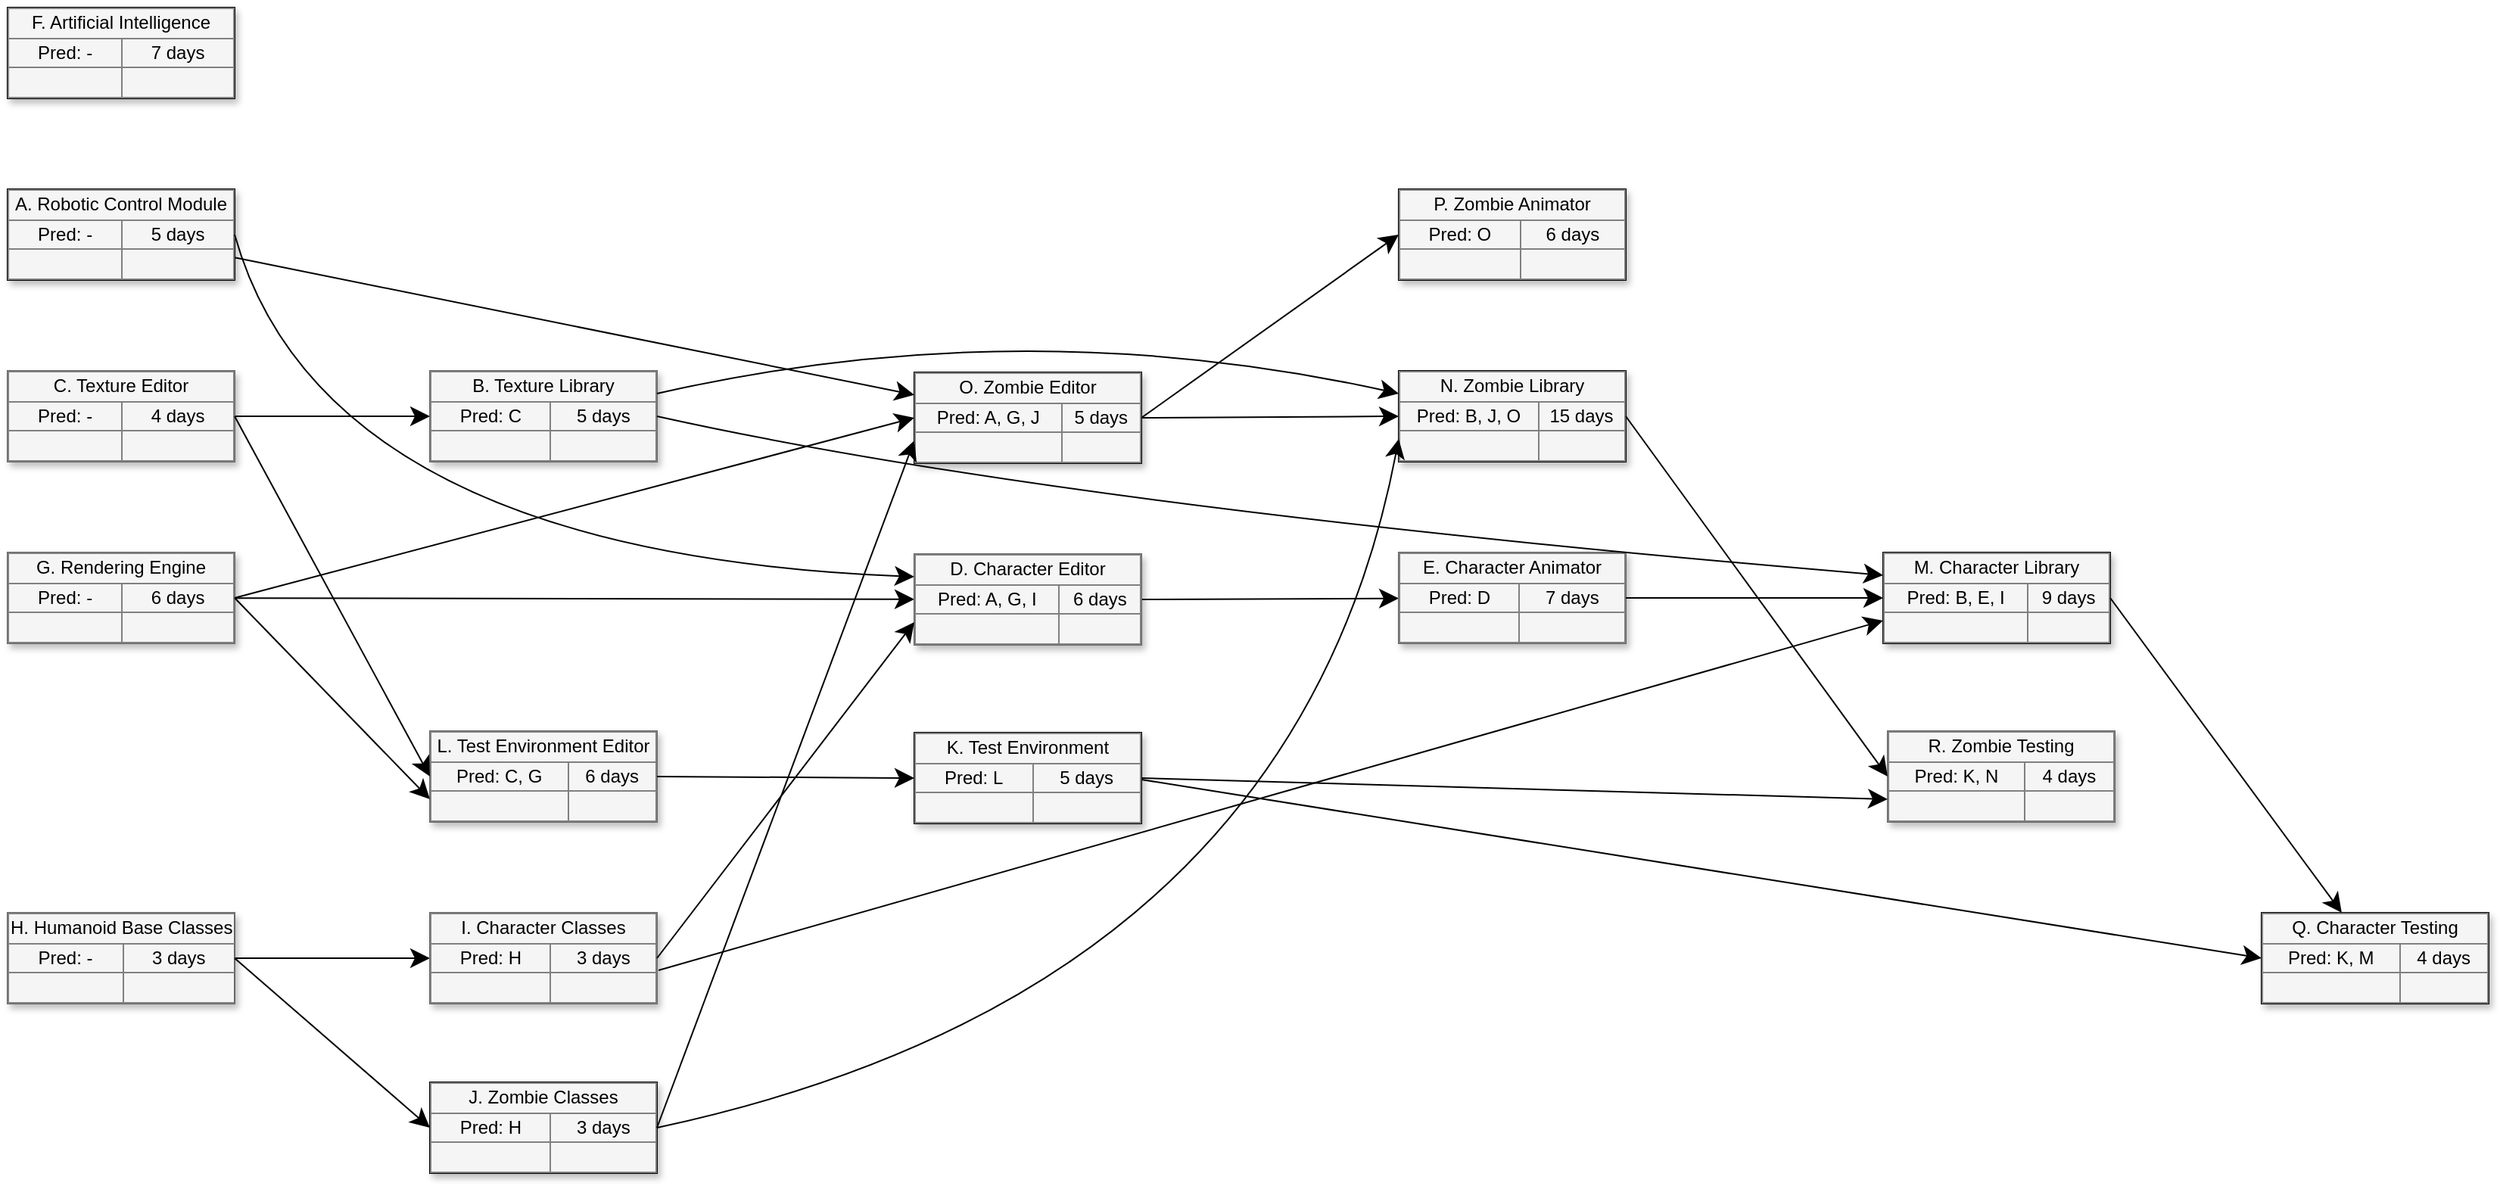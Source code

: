 <mxfile version="26.2.9">
  <diagram name="Page-1" id="9c096ad6-e400-ecc8-3e38-643d2caac077">
    <mxGraphModel dx="1101" dy="831" grid="1" gridSize="10" guides="1" tooltips="1" connect="1" arrows="1" fold="1" page="1" pageScale="1.5" pageWidth="1169" pageHeight="826" background="none" math="0" shadow="0">
      <root>
        <mxCell id="0" style=";html=1;" />
        <mxCell id="1" style=";html=1;" parent="0" />
        <mxCell id="3cfceab9cabfe5b9-26" style="edgeStyle=none;curved=1;html=1;startSize=10;endArrow=classic;endFill=1;endSize=10;strokeColor=light-dark(#000000, #ff9090);strokeWidth=1;fontSize=12;" parent="1" source="30e23a8a0b95c500-1" target="3cfceab9cabfe5b9-10" edge="1">
          <mxGeometry relative="1" as="geometry" />
        </mxCell>
        <mxCell id="30e23a8a0b95c500-1" value="&lt;table border=&quot;1&quot; width=&quot;100%&quot; style=&quot;width: 100% ; height: 100% ; border-collapse: collapse&quot;&gt;&lt;tbody&gt;&lt;tr&gt;&lt;td colspan=&quot;2&quot; align=&quot;center&quot;&gt;A. Robotic Control Module&lt;/td&gt;&lt;/tr&gt;&lt;tr&gt;&lt;td align=&quot;center&quot;&gt;Pred: -&lt;/td&gt;&lt;td align=&quot;center&quot;&gt;&lt;font style=&quot;font-size: 12px;&quot;&gt;5 days&lt;/font&gt;&lt;/td&gt;&lt;/tr&gt;&lt;tr&gt;&lt;td align=&quot;center&quot;&gt;&lt;/td&gt;&lt;td align=&quot;center&quot;&gt;&lt;br&gt;&lt;/td&gt;&lt;/tr&gt;&lt;/tbody&gt;&lt;/table&gt;" style="text;html=1;strokeColor=light-dark(#000000, #ff9090);fillColor=#f5f5f5;overflow=fill;rounded=0;shadow=1;fontSize=12;align=center;" parent="1" vertex="1">
          <mxGeometry x="41" y="440" width="150" height="60" as="geometry" />
        </mxCell>
        <mxCell id="3cfceab9cabfe5b9-2" value="&lt;table border=&quot;1&quot; width=&quot;100%&quot; style=&quot;width: 100% ; height: 100% ; border-collapse: collapse&quot;&gt;&lt;tbody&gt;&lt;tr&gt;&lt;td colspan=&quot;2&quot; align=&quot;center&quot;&gt;&lt;font style=&quot;font-size: 12px&quot;&gt;K. Test Environment&lt;/font&gt;&lt;/td&gt;&lt;/tr&gt;&lt;tr&gt;&lt;td align=&quot;center&quot;&gt;Pred: L&lt;/td&gt;&lt;td align=&quot;center&quot;&gt;&lt;font style=&quot;font-size: 12px&quot;&gt;5 days&lt;/font&gt;&lt;/td&gt;&lt;/tr&gt;&lt;tr&gt;&lt;td align=&quot;center&quot;&gt;&lt;/td&gt;&lt;td align=&quot;center&quot;&gt;&lt;br&gt;&lt;/td&gt;&lt;/tr&gt;&lt;/tbody&gt;&lt;/table&gt;" style="text;html=1;strokeColor=light-dark(#000000, #ff9090);fillColor=#f5f5f5;overflow=fill;rounded=0;shadow=1;fontSize=12;align=center;" parent="1" vertex="1">
          <mxGeometry x="640" y="799" width="150" height="60" as="geometry" />
        </mxCell>
        <mxCell id="3cfceab9cabfe5b9-3" value="&lt;table border=&quot;1&quot; width=&quot;100%&quot; style=&quot;width: 100% ; height: 100% ; border-collapse: collapse&quot;&gt;&lt;tbody&gt;&lt;tr&gt;&lt;td colspan=&quot;2&quot; align=&quot;center&quot;&gt;&lt;font style=&quot;font-size: 12px&quot;&gt;M. Character Library&lt;/font&gt;&lt;/td&gt;&lt;/tr&gt;&lt;tr&gt;&lt;td align=&quot;center&quot;&gt;Pred: B, E, I&lt;/td&gt;&lt;td align=&quot;center&quot;&gt;&lt;font style=&quot;font-size: 12px&quot;&gt;9 days&lt;/font&gt;&lt;/td&gt;&lt;/tr&gt;&lt;tr&gt;&lt;td align=&quot;center&quot;&gt;&lt;/td&gt;&lt;td align=&quot;center&quot;&gt;&lt;br&gt;&lt;/td&gt;&lt;/tr&gt;&lt;/tbody&gt;&lt;/table&gt;" style="text;html=1;strokeColor=light-dark(#000000, #ff9090);fillColor=#f5f5f5;overflow=fill;rounded=0;shadow=1;fontSize=12;align=center;" parent="1" vertex="1">
          <mxGeometry x="1280" y="680" width="150" height="60" as="geometry" />
        </mxCell>
        <mxCell id="3cfceab9cabfe5b9-4" value="&lt;table border=&quot;1&quot; width=&quot;100%&quot; style=&quot;width: 100% ; height: 100% ; border-collapse: collapse&quot;&gt;&lt;tbody&gt;&lt;tr&gt;&lt;td colspan=&quot;2&quot; align=&quot;center&quot;&gt;Q. Character Testing&lt;/td&gt;&lt;/tr&gt;&lt;tr&gt;&lt;td align=&quot;center&quot;&gt;Pred: K, M&lt;/td&gt;&lt;td align=&quot;center&quot;&gt;&lt;font style=&quot;font-size: 12px&quot;&gt;4 days&lt;/font&gt;&lt;/td&gt;&lt;/tr&gt;&lt;tr&gt;&lt;td align=&quot;center&quot;&gt;&lt;/td&gt;&lt;td align=&quot;center&quot;&gt;&lt;br&gt;&lt;/td&gt;&lt;/tr&gt;&lt;/tbody&gt;&lt;/table&gt;" style="text;html=1;strokeColor=light-dark(#000000, #ff9090);fillColor=#f5f5f5;overflow=fill;rounded=0;shadow=1;fontSize=12;align=center;" parent="1" vertex="1">
          <mxGeometry x="1530" y="918" width="150" height="60" as="geometry" />
        </mxCell>
        <mxCell id="3cfceab9cabfe5b9-33" style="edgeStyle=none;curved=1;html=1;startSize=10;endArrow=classic;endFill=1;endSize=10;strokeColor=light-dark(#000000, #ff9090);strokeWidth=1;fontSize=12;exitX=1;exitY=0.5;exitDx=0;exitDy=0;" parent="1" source="3cfceab9cabfe5b9-3" target="3cfceab9cabfe5b9-4" edge="1">
          <mxGeometry relative="1" as="geometry" />
        </mxCell>
        <mxCell id="3cfceab9cabfe5b9-6" value="&lt;table border=&quot;1&quot; width=&quot;100%&quot; style=&quot;width: 100% ; height: 100% ; border-collapse: collapse&quot;&gt;&lt;tbody&gt;&lt;tr&gt;&lt;td colspan=&quot;2&quot; align=&quot;center&quot;&gt;&lt;font style=&quot;font-size: 12px&quot;&gt;N. Zombie Library&lt;/font&gt;&lt;/td&gt;&lt;/tr&gt;&lt;tr&gt;&lt;td align=&quot;center&quot;&gt;Pred: B, J, O&lt;/td&gt;&lt;td align=&quot;center&quot;&gt;&lt;font style=&quot;font-size: 12px&quot;&gt;15 days&lt;/font&gt;&lt;/td&gt;&lt;/tr&gt;&lt;tr&gt;&lt;td align=&quot;center&quot;&gt;&lt;/td&gt;&lt;td align=&quot;center&quot;&gt;&lt;br&gt;&lt;/td&gt;&lt;/tr&gt;&lt;/tbody&gt;&lt;/table&gt;" style="text;html=1;strokeColor=light-dark(#000000, #ff9090);fillColor=#f5f5f5;overflow=fill;rounded=0;shadow=1;fontSize=12;align=center;" parent="1" vertex="1">
          <mxGeometry x="960" y="560" width="150" height="60" as="geometry" />
        </mxCell>
        <mxCell id="3cfceab9cabfe5b9-48" style="edgeStyle=none;curved=1;html=1;startSize=10;endArrow=classic;endFill=1;endSize=10;strokeWidth=1;fontSize=12;exitX=1;exitY=0.5;exitDx=0;exitDy=0;" parent="1" source="3cfceab9cabfe5b9-19" target="3cfceab9cabfe5b9-46" edge="1">
          <mxGeometry relative="1" as="geometry" />
        </mxCell>
        <mxCell id="3cfceab9cabfe5b9-7" value="&lt;table border=&quot;1&quot; width=&quot;100%&quot; style=&quot;width: 100% ; height: 100% ; border-collapse: collapse&quot;&gt;&lt;tbody&gt;&lt;tr&gt;&lt;td colspan=&quot;2&quot; align=&quot;center&quot;&gt;&lt;font style=&quot;font-size: 12px&quot;&gt;B. Texture Library&lt;/font&gt;&lt;/td&gt;&lt;/tr&gt;&lt;tr&gt;&lt;td align=&quot;center&quot;&gt;Pred: C&lt;/td&gt;&lt;td align=&quot;center&quot;&gt;&lt;font style=&quot;font-size: 12px&quot;&gt;5 days&lt;/font&gt;&lt;/td&gt;&lt;/tr&gt;&lt;tr&gt;&lt;td align=&quot;center&quot;&gt;&lt;/td&gt;&lt;td align=&quot;center&quot;&gt;&lt;br&gt;&lt;/td&gt;&lt;/tr&gt;&lt;/tbody&gt;&lt;/table&gt;" style="text;html=1;strokeColor=#666666;fillColor=#f5f5f5;overflow=fill;rounded=0;shadow=1;fontSize=12;align=center;" parent="1" vertex="1">
          <mxGeometry x="320" y="560" width="150" height="60" as="geometry" />
        </mxCell>
        <mxCell id="3cfceab9cabfe5b9-9" value="&lt;table border=&quot;1&quot; width=&quot;100%&quot; style=&quot;width: 100% ; height: 100% ; border-collapse: collapse&quot;&gt;&lt;tbody&gt;&lt;tr&gt;&lt;td colspan=&quot;2&quot; align=&quot;center&quot;&gt;F. Artificial Intelligence&lt;/td&gt;&lt;/tr&gt;&lt;tr&gt;&lt;td align=&quot;center&quot;&gt;Pred: -&lt;/td&gt;&lt;td align=&quot;center&quot;&gt;&lt;font style=&quot;font-size: 12px&quot;&gt;7 days&lt;/font&gt;&lt;/td&gt;&lt;/tr&gt;&lt;tr&gt;&lt;td align=&quot;center&quot;&gt;&lt;/td&gt;&lt;td align=&quot;center&quot;&gt;&lt;br&gt;&lt;/td&gt;&lt;/tr&gt;&lt;/tbody&gt;&lt;/table&gt;" style="text;html=1;strokeColor=light-dark(#000000,#FF9090);fillColor=#f5f5f5;overflow=fill;rounded=0;shadow=1;fontSize=12;align=center;" parent="1" vertex="1">
          <mxGeometry x="41" y="320" width="150" height="60" as="geometry" />
        </mxCell>
        <mxCell id="3cfceab9cabfe5b9-10" value="&lt;table border=&quot;1&quot; width=&quot;100%&quot; style=&quot;width: 100% ; height: 100% ; border-collapse: collapse&quot;&gt;&lt;tbody&gt;&lt;tr&gt;&lt;td colspan=&quot;2&quot; align=&quot;center&quot;&gt;&lt;font style=&quot;font-size: 12px&quot;&gt;O. Zombie Editor&lt;/font&gt;&lt;/td&gt;&lt;/tr&gt;&lt;tr&gt;&lt;td align=&quot;center&quot;&gt;Pred: A, G, J&lt;/td&gt;&lt;td align=&quot;center&quot;&gt;&lt;font style=&quot;font-size: 12px&quot;&gt;5 days&lt;/font&gt;&lt;/td&gt;&lt;/tr&gt;&lt;tr&gt;&lt;td align=&quot;center&quot;&gt;&lt;/td&gt;&lt;td align=&quot;center&quot;&gt;&lt;br&gt;&lt;/td&gt;&lt;/tr&gt;&lt;/tbody&gt;&lt;/table&gt;" style="text;html=1;strokeColor=light-dark(#000000, #ff9090);fillColor=#f5f5f5;overflow=fill;rounded=0;shadow=1;fontSize=12;align=center;" parent="1" vertex="1">
          <mxGeometry x="640" y="561.0" width="150" height="60" as="geometry" />
        </mxCell>
        <mxCell id="3cfceab9cabfe5b9-58" style="edgeStyle=none;curved=1;html=1;startSize=10;endArrow=classic;endFill=1;endSize=10;strokeWidth=1;fontSize=12;" parent="1" source="3cfceab9cabfe5b9-11" target="3cfceab9cabfe5b9-7" edge="1">
          <mxGeometry relative="1" as="geometry" />
        </mxCell>
        <mxCell id="3cfceab9cabfe5b9-11" value="&lt;table border=&quot;1&quot; width=&quot;100%&quot; style=&quot;width: 100% ; height: 100% ; border-collapse: collapse&quot;&gt;&lt;tbody&gt;&lt;tr&gt;&lt;td colspan=&quot;2&quot; align=&quot;center&quot;&gt;C. Texture Editor&lt;/td&gt;&lt;/tr&gt;&lt;tr&gt;&lt;td align=&quot;center&quot;&gt;Pred: -&lt;/td&gt;&lt;td align=&quot;center&quot;&gt;&lt;font style=&quot;font-size: 12px&quot;&gt;4 days&lt;/font&gt;&lt;/td&gt;&lt;/tr&gt;&lt;tr&gt;&lt;td align=&quot;center&quot;&gt;&lt;/td&gt;&lt;td align=&quot;center&quot;&gt;&lt;br&gt;&lt;/td&gt;&lt;/tr&gt;&lt;/tbody&gt;&lt;/table&gt;" style="text;html=1;strokeColor=#666666;fillColor=#f5f5f5;overflow=fill;rounded=0;shadow=1;fontSize=12;align=center;" parent="1" vertex="1">
          <mxGeometry x="41" y="560" width="150" height="60" as="geometry" />
        </mxCell>
        <mxCell id="3cfceab9cabfe5b9-56" style="edgeStyle=none;curved=1;html=1;startSize=10;endArrow=classic;endFill=1;endSize=10;strokeWidth=1;fontSize=12;" parent="1" source="3cfceab9cabfe5b9-15" target="3cfceab9cabfe5b9-19" edge="1">
          <mxGeometry relative="1" as="geometry" />
        </mxCell>
        <mxCell id="3cfceab9cabfe5b9-15" value="&lt;table border=&quot;1&quot; width=&quot;100%&quot; style=&quot;width: 100% ; height: 100% ; border-collapse: collapse&quot;&gt;&lt;tbody&gt;&lt;tr&gt;&lt;td colspan=&quot;2&quot; align=&quot;center&quot;&gt;G. Rendering Engine&lt;/td&gt;&lt;/tr&gt;&lt;tr&gt;&lt;td align=&quot;center&quot;&gt;Pred: -&lt;/td&gt;&lt;td align=&quot;center&quot;&gt;&lt;font style=&quot;font-size: 12px&quot;&gt;6 days&lt;/font&gt;&lt;/td&gt;&lt;/tr&gt;&lt;tr&gt;&lt;td align=&quot;center&quot;&gt;&lt;/td&gt;&lt;td align=&quot;center&quot;&gt;&lt;br&gt;&lt;/td&gt;&lt;/tr&gt;&lt;/tbody&gt;&lt;/table&gt;" style="text;html=1;strokeColor=#666666;fillColor=#f5f5f5;overflow=fill;rounded=0;shadow=1;fontSize=12;align=center;" parent="1" vertex="1">
          <mxGeometry x="41" y="680" width="150" height="60" as="geometry" />
        </mxCell>
        <mxCell id="3cfceab9cabfe5b9-16" value="&lt;table border=&quot;1&quot; width=&quot;100%&quot; style=&quot;width: 100% ; height: 100% ; border-collapse: collapse&quot;&gt;&lt;tbody&gt;&lt;tr&gt;&lt;td colspan=&quot;2&quot; align=&quot;center&quot;&gt;J. Zombie Classes&lt;/td&gt;&lt;/tr&gt;&lt;tr&gt;&lt;td align=&quot;center&quot;&gt;Pred: H&lt;/td&gt;&lt;td align=&quot;center&quot;&gt;&lt;font style=&quot;font-size: 12px&quot;&gt;3 days&lt;/font&gt;&lt;/td&gt;&lt;/tr&gt;&lt;tr&gt;&lt;td align=&quot;center&quot;&gt;&lt;/td&gt;&lt;td align=&quot;center&quot;&gt;&lt;br&gt;&lt;/td&gt;&lt;/tr&gt;&lt;/tbody&gt;&lt;/table&gt;" style="text;html=1;strokeColor=light-dark(#000000, #ff9090);fillColor=#f5f5f5;overflow=fill;rounded=0;shadow=1;fontSize=12;align=center;" parent="1" vertex="1">
          <mxGeometry x="320" y="1030" width="150" height="60" as="geometry" />
        </mxCell>
        <mxCell id="3cfceab9cabfe5b9-17" value="&lt;table border=&quot;1&quot; width=&quot;100%&quot; style=&quot;width: 100% ; height: 100% ; border-collapse: collapse&quot;&gt;&lt;tbody&gt;&lt;tr&gt;&lt;td colspan=&quot;2&quot; align=&quot;center&quot;&gt;P. Zombie Animator&lt;/td&gt;&lt;/tr&gt;&lt;tr&gt;&lt;td align=&quot;center&quot;&gt;Pred: O&lt;/td&gt;&lt;td align=&quot;center&quot;&gt;&lt;font style=&quot;font-size: 12px&quot;&gt;6 days&lt;/font&gt;&lt;/td&gt;&lt;/tr&gt;&lt;tr&gt;&lt;td align=&quot;center&quot;&gt;&lt;/td&gt;&lt;td align=&quot;center&quot;&gt;&lt;br&gt;&lt;/td&gt;&lt;/tr&gt;&lt;/tbody&gt;&lt;/table&gt;" style="text;html=1;strokeColor=#000000;fillColor=#f5f5f5;overflow=fill;rounded=0;shadow=1;fontSize=12;align=center;" parent="1" vertex="1">
          <mxGeometry x="960" y="440" width="150" height="60" as="geometry" />
        </mxCell>
        <mxCell id="3cfceab9cabfe5b9-19" value="&lt;table border=&quot;1&quot; width=&quot;100%&quot; style=&quot;width: 100% ; height: 100% ; border-collapse: collapse&quot;&gt;&lt;tbody&gt;&lt;tr&gt;&lt;td colspan=&quot;2&quot; align=&quot;center&quot;&gt;D. Character Editor&lt;/td&gt;&lt;/tr&gt;&lt;tr&gt;&lt;td align=&quot;center&quot;&gt;Pred: A, G, I&lt;/td&gt;&lt;td align=&quot;center&quot;&gt;&lt;font style=&quot;font-size: 12px&quot;&gt;6 days&lt;/font&gt;&lt;/td&gt;&lt;/tr&gt;&lt;tr&gt;&lt;td align=&quot;center&quot;&gt;&lt;/td&gt;&lt;td align=&quot;center&quot;&gt;&lt;br&gt;&lt;/td&gt;&lt;/tr&gt;&lt;/tbody&gt;&lt;/table&gt;" style="text;html=1;strokeColor=#666666;fillColor=#f5f5f5;overflow=fill;rounded=0;shadow=1;fontSize=12;align=center;" parent="1" vertex="1">
          <mxGeometry x="640" y="681" width="150" height="60" as="geometry" />
        </mxCell>
        <mxCell id="3cfceab9cabfe5b9-40" style="edgeStyle=none;curved=1;html=1;startSize=10;endArrow=classic;endFill=1;endSize=10;strokeWidth=1;fontSize=12;" parent="1" source="3cfceab9cabfe5b9-20" target="3cfceab9cabfe5b9-21" edge="1">
          <mxGeometry relative="1" as="geometry" />
        </mxCell>
        <mxCell id="3cfceab9cabfe5b9-20" value="&lt;table border=&quot;1&quot; width=&quot;100%&quot; style=&quot;width: 100% ; height: 100% ; border-collapse: collapse&quot;&gt;&lt;tbody&gt;&lt;tr&gt;&lt;td colspan=&quot;2&quot; align=&quot;center&quot;&gt;&lt;font style=&quot;font-size: 12px&quot;&gt;H. Humanoid Base Classes&lt;/font&gt;&lt;/td&gt;&lt;/tr&gt;&lt;tr&gt;&lt;td align=&quot;center&quot;&gt;Pred: -&lt;/td&gt;&lt;td align=&quot;center&quot;&gt;&lt;font style=&quot;font-size: 12px&quot;&gt;3 days&lt;/font&gt;&lt;/td&gt;&lt;/tr&gt;&lt;tr&gt;&lt;td align=&quot;center&quot;&gt;&lt;br&gt;&lt;/td&gt;&lt;td align=&quot;center&quot;&gt;&lt;br&gt;&lt;/td&gt;&lt;/tr&gt;&lt;/tbody&gt;&lt;/table&gt;" style="text;html=1;strokeColor=#666666;fillColor=#f5f5f5;overflow=fill;rounded=0;shadow=1;fontSize=12;align=center;" parent="1" vertex="1">
          <mxGeometry x="41" y="918" width="150" height="60" as="geometry" />
        </mxCell>
        <mxCell id="3cfceab9cabfe5b9-21" value="&lt;table border=&quot;1&quot; width=&quot;100%&quot; style=&quot;width: 100% ; height: 100% ; border-collapse: collapse&quot;&gt;&lt;tbody&gt;&lt;tr&gt;&lt;td colspan=&quot;2&quot; align=&quot;center&quot;&gt;I. Character Classes&lt;/td&gt;&lt;/tr&gt;&lt;tr&gt;&lt;td align=&quot;center&quot;&gt;Pred: H&lt;/td&gt;&lt;td align=&quot;center&quot;&gt;&lt;font style=&quot;font-size: 12px&quot;&gt;3 days&lt;/font&gt;&lt;/td&gt;&lt;/tr&gt;&lt;tr&gt;&lt;td align=&quot;center&quot;&gt;&lt;/td&gt;&lt;td align=&quot;center&quot;&gt;&lt;br&gt;&lt;/td&gt;&lt;/tr&gt;&lt;/tbody&gt;&lt;/table&gt;" style="text;html=1;strokeColor=#666666;fillColor=#f5f5f5;overflow=fill;rounded=0;shadow=1;fontSize=12;align=center;" parent="1" vertex="1">
          <mxGeometry x="320" y="918" width="150" height="60" as="geometry" />
        </mxCell>
        <mxCell id="3cfceab9cabfe5b9-46" value="&lt;table border=&quot;1&quot; width=&quot;100%&quot; style=&quot;width: 100% ; height: 100% ; border-collapse: collapse&quot;&gt;&lt;tbody&gt;&lt;tr&gt;&lt;td colspan=&quot;2&quot; align=&quot;center&quot;&gt;E. Character Animator&lt;/td&gt;&lt;/tr&gt;&lt;tr&gt;&lt;td align=&quot;center&quot;&gt;Pred: D&lt;/td&gt;&lt;td align=&quot;center&quot;&gt;&lt;font style=&quot;font-size: 12px&quot;&gt;7 days&lt;/font&gt;&lt;/td&gt;&lt;/tr&gt;&lt;tr&gt;&lt;td align=&quot;center&quot;&gt;&lt;/td&gt;&lt;td align=&quot;center&quot;&gt;&lt;br&gt;&lt;/td&gt;&lt;/tr&gt;&lt;/tbody&gt;&lt;/table&gt;" style="text;html=1;strokeColor=#666666;fillColor=#f5f5f5;overflow=fill;rounded=0;shadow=1;fontSize=12;align=center;" parent="1" vertex="1">
          <mxGeometry x="960" y="680" width="150" height="60" as="geometry" />
        </mxCell>
        <mxCell id="3cfceab9cabfe5b9-47" value="&lt;table border=&quot;1&quot; width=&quot;100%&quot; style=&quot;width: 100% ; height: 100% ; border-collapse: collapse&quot;&gt;&lt;tbody&gt;&lt;tr&gt;&lt;td colspan=&quot;2&quot; align=&quot;center&quot;&gt;&lt;font style=&quot;font-size: 12px&quot;&gt;R. Zombie Testing&lt;/font&gt;&lt;/td&gt;&lt;/tr&gt;&lt;tr&gt;&lt;td align=&quot;center&quot;&gt;Pred: K, N&lt;/td&gt;&lt;td align=&quot;center&quot;&gt;&lt;font style=&quot;font-size: 12px&quot;&gt;4 days&lt;/font&gt;&lt;/td&gt;&lt;/tr&gt;&lt;tr&gt;&lt;td align=&quot;center&quot;&gt;&lt;/td&gt;&lt;td align=&quot;center&quot;&gt;&lt;br&gt;&lt;/td&gt;&lt;/tr&gt;&lt;/tbody&gt;&lt;/table&gt;" style="text;html=1;strokeColor=#666666;fillColor=#f5f5f5;overflow=fill;rounded=0;shadow=1;fontSize=12;align=center;" parent="1" vertex="1">
          <mxGeometry x="1283" y="798" width="150" height="60" as="geometry" />
        </mxCell>
        <mxCell id="3cfceab9cabfe5b9-52" value="&lt;table border=&quot;1&quot; width=&quot;100%&quot; style=&quot;width: 100% ; height: 100% ; border-collapse: collapse&quot;&gt;&lt;tbody&gt;&lt;tr&gt;&lt;td colspan=&quot;2&quot; align=&quot;center&quot;&gt;&lt;font style=&quot;font-size: 12px&quot;&gt;L. Test Environment Editor&lt;/font&gt;&lt;/td&gt;&lt;/tr&gt;&lt;tr&gt;&lt;td align=&quot;center&quot;&gt;Pred: C, G&lt;/td&gt;&lt;td align=&quot;center&quot;&gt;&lt;font style=&quot;font-size: 12px&quot;&gt;6 days&lt;/font&gt;&lt;/td&gt;&lt;/tr&gt;&lt;tr&gt;&lt;td align=&quot;center&quot;&gt;&lt;/td&gt;&lt;td align=&quot;center&quot;&gt;&lt;br&gt;&lt;/td&gt;&lt;/tr&gt;&lt;/tbody&gt;&lt;/table&gt;" style="text;html=1;strokeColor=#666666;fillColor=#f5f5f5;overflow=fill;rounded=0;shadow=1;fontSize=12;align=center;" parent="1" vertex="1">
          <mxGeometry x="320" y="798" width="150" height="60" as="geometry" />
        </mxCell>
        <mxCell id="bID88qJhstzyGhp6Zmgm-5" style="edgeStyle=none;curved=1;html=1;startSize=10;endArrow=classic;endFill=1;endSize=10;strokeWidth=1;fontSize=12;entryX=0;entryY=0.5;entryDx=0;entryDy=0;exitX=1;exitY=0.5;exitDx=0;exitDy=0;" edge="1" parent="1" source="3cfceab9cabfe5b9-20" target="3cfceab9cabfe5b9-16">
          <mxGeometry relative="1" as="geometry">
            <mxPoint x="325" y="838" as="sourcePoint" />
            <mxPoint x="490" y="838" as="targetPoint" />
          </mxGeometry>
        </mxCell>
        <mxCell id="bID88qJhstzyGhp6Zmgm-8" style="edgeStyle=none;curved=1;html=1;startSize=10;endArrow=classic;endFill=1;endSize=10;strokeWidth=1;fontSize=12;exitX=1;exitY=0.5;exitDx=0;exitDy=0;entryX=0;entryY=0.25;entryDx=0;entryDy=0;" edge="1" parent="1" source="30e23a8a0b95c500-1" target="3cfceab9cabfe5b9-19">
          <mxGeometry relative="1" as="geometry">
            <mxPoint x="325" y="720" as="sourcePoint" />
            <mxPoint x="800" y="700" as="targetPoint" />
            <Array as="points">
              <mxPoint x="250" y="680" />
            </Array>
          </mxGeometry>
        </mxCell>
        <mxCell id="bID88qJhstzyGhp6Zmgm-9" style="edgeStyle=none;curved=1;html=1;startSize=10;endArrow=classic;endFill=1;endSize=10;strokeWidth=1;fontSize=12;exitX=1;exitY=0.5;exitDx=0;exitDy=0;entryX=0;entryY=0.75;entryDx=0;entryDy=0;" edge="1" parent="1" source="3cfceab9cabfe5b9-21" target="3cfceab9cabfe5b9-19">
          <mxGeometry relative="1" as="geometry">
            <mxPoint x="335" y="730" as="sourcePoint" />
            <mxPoint x="800" y="720" as="targetPoint" />
          </mxGeometry>
        </mxCell>
        <mxCell id="bID88qJhstzyGhp6Zmgm-10" style="edgeStyle=none;curved=1;html=1;startSize=10;endArrow=classic;endFill=1;endSize=10;strokeWidth=1;fontSize=12;exitX=1;exitY=0.5;exitDx=0;exitDy=0;entryX=0;entryY=0.75;entryDx=0;entryDy=0;" edge="1" parent="1" source="3cfceab9cabfe5b9-15" target="3cfceab9cabfe5b9-52">
          <mxGeometry relative="1" as="geometry">
            <mxPoint x="345" y="740" as="sourcePoint" />
            <mxPoint x="510" y="740" as="targetPoint" />
          </mxGeometry>
        </mxCell>
        <mxCell id="bID88qJhstzyGhp6Zmgm-11" style="edgeStyle=none;curved=1;html=1;startSize=10;endArrow=classic;endFill=1;endSize=10;strokeWidth=1;fontSize=12;exitX=1;exitY=0.5;exitDx=0;exitDy=0;entryX=0;entryY=0.5;entryDx=0;entryDy=0;" edge="1" parent="1" source="3cfceab9cabfe5b9-11" target="3cfceab9cabfe5b9-52">
          <mxGeometry relative="1" as="geometry">
            <mxPoint x="355" y="750" as="sourcePoint" />
            <mxPoint x="520" y="750" as="targetPoint" />
          </mxGeometry>
        </mxCell>
        <mxCell id="bID88qJhstzyGhp6Zmgm-12" style="edgeStyle=none;curved=1;html=1;startSize=10;endArrow=classic;endFill=1;endSize=10;strokeWidth=1;fontSize=12;entryX=0;entryY=0.5;entryDx=0;entryDy=0;exitX=1;exitY=0.5;exitDx=0;exitDy=0;" edge="1" parent="1" source="3cfceab9cabfe5b9-52" target="3cfceab9cabfe5b9-2">
          <mxGeometry relative="1" as="geometry">
            <mxPoint x="365" y="760" as="sourcePoint" />
            <mxPoint x="530" y="760" as="targetPoint" />
          </mxGeometry>
        </mxCell>
        <mxCell id="bID88qJhstzyGhp6Zmgm-14" style="edgeStyle=none;curved=1;html=1;startSize=10;endArrow=classic;endFill=1;endSize=10;strokeWidth=1;fontSize=12;entryX=0;entryY=0.5;entryDx=0;entryDy=0;exitX=1;exitY=0.5;exitDx=0;exitDy=0;" edge="1" parent="1" source="3cfceab9cabfe5b9-46" target="3cfceab9cabfe5b9-3">
          <mxGeometry relative="1" as="geometry">
            <mxPoint x="1290" y="710" as="sourcePoint" />
            <mxPoint x="1132" y="720" as="targetPoint" />
          </mxGeometry>
        </mxCell>
        <mxCell id="bID88qJhstzyGhp6Zmgm-15" style="edgeStyle=none;curved=1;html=1;startSize=10;endArrow=classic;endFill=1;endSize=10;strokeWidth=1;fontSize=12;exitX=1;exitY=0.5;exitDx=0;exitDy=0;entryX=0;entryY=0.25;entryDx=0;entryDy=0;" edge="1" parent="1" source="3cfceab9cabfe5b9-7" target="3cfceab9cabfe5b9-3">
          <mxGeometry relative="1" as="geometry">
            <mxPoint x="972" y="730" as="sourcePoint" />
            <mxPoint x="1142" y="730" as="targetPoint" />
            <Array as="points">
              <mxPoint x="740" y="650" />
            </Array>
          </mxGeometry>
        </mxCell>
        <mxCell id="bID88qJhstzyGhp6Zmgm-16" style="edgeStyle=none;curved=1;html=1;startSize=10;endArrow=classic;endFill=1;endSize=10;strokeWidth=1;fontSize=12;exitX=1.007;exitY=0.633;exitDx=0;exitDy=0;exitPerimeter=0;entryX=0;entryY=0.75;entryDx=0;entryDy=0;" edge="1" parent="1" source="3cfceab9cabfe5b9-21" target="3cfceab9cabfe5b9-3">
          <mxGeometry relative="1" as="geometry">
            <mxPoint x="982" y="740" as="sourcePoint" />
            <mxPoint x="1152" y="740" as="targetPoint" />
          </mxGeometry>
        </mxCell>
        <mxCell id="bID88qJhstzyGhp6Zmgm-17" style="edgeStyle=none;curved=1;html=1;startSize=10;endArrow=classic;endFill=1;endSize=10;strokeColor=light-dark(#000000, #ff9090);strokeWidth=1;fontSize=12;entryX=0;entryY=0.5;entryDx=0;entryDy=0;exitX=1;exitY=0.5;exitDx=0;exitDy=0;" edge="1" parent="1" source="3cfceab9cabfe5b9-15" target="3cfceab9cabfe5b9-10">
          <mxGeometry relative="1" as="geometry">
            <mxPoint x="320" y="710" as="sourcePoint" />
            <mxPoint x="800" y="590" as="targetPoint" />
          </mxGeometry>
        </mxCell>
        <mxCell id="bID88qJhstzyGhp6Zmgm-18" style="edgeStyle=none;curved=1;html=1;startSize=10;endArrow=classic;endFill=1;endSize=10;strokeColor=light-dark(#000000, #ff9090);strokeWidth=1;fontSize=12;exitX=1;exitY=0.5;exitDx=0;exitDy=0;entryX=0;entryY=0.75;entryDx=0;entryDy=0;" edge="1" parent="1" source="3cfceab9cabfe5b9-16" target="3cfceab9cabfe5b9-10">
          <mxGeometry relative="1" as="geometry">
            <mxPoint x="335" y="504" as="sourcePoint" />
            <mxPoint x="822" y="596" as="targetPoint" />
          </mxGeometry>
        </mxCell>
        <mxCell id="bID88qJhstzyGhp6Zmgm-19" style="edgeStyle=none;curved=1;html=1;startSize=10;endArrow=classic;endFill=1;endSize=10;strokeColor=light-dark(#000000, #ff9090);strokeWidth=1;fontSize=12;entryX=0;entryY=0.5;entryDx=0;entryDy=0;exitX=1;exitY=0.5;exitDx=0;exitDy=0;" edge="1" parent="1" source="3cfceab9cabfe5b9-10" target="3cfceab9cabfe5b9-6">
          <mxGeometry relative="1" as="geometry">
            <mxPoint x="345" y="514" as="sourcePoint" />
            <mxPoint x="832" y="606" as="targetPoint" />
          </mxGeometry>
        </mxCell>
        <mxCell id="bID88qJhstzyGhp6Zmgm-20" style="edgeStyle=none;curved=1;html=1;startSize=10;endArrow=classic;endFill=1;endSize=10;strokeColor=light-dark(#000000, #ff9090);strokeWidth=1;fontSize=12;entryX=0;entryY=0.75;entryDx=0;entryDy=0;exitX=1;exitY=0.5;exitDx=0;exitDy=0;" edge="1" parent="1" source="3cfceab9cabfe5b9-16" target="3cfceab9cabfe5b9-6">
          <mxGeometry relative="1" as="geometry">
            <mxPoint x="630" y="1060" as="sourcePoint" />
            <mxPoint x="842" y="616" as="targetPoint" />
            <Array as="points">
              <mxPoint x="890" y="970" />
            </Array>
          </mxGeometry>
        </mxCell>
        <mxCell id="bID88qJhstzyGhp6Zmgm-21" style="edgeStyle=none;curved=1;html=1;startSize=10;endArrow=classic;endFill=1;endSize=10;strokeColor=light-dark(#000000, #ff9090);strokeWidth=1;fontSize=12;exitX=1;exitY=0.25;exitDx=0;exitDy=0;entryX=0;entryY=0.25;entryDx=0;entryDy=0;" edge="1" parent="1" source="3cfceab9cabfe5b9-7" target="3cfceab9cabfe5b9-6">
          <mxGeometry relative="1" as="geometry">
            <mxPoint x="365" y="534" as="sourcePoint" />
            <mxPoint x="1120" y="570" as="targetPoint" />
            <Array as="points">
              <mxPoint x="710" y="520" />
            </Array>
          </mxGeometry>
        </mxCell>
        <mxCell id="bID88qJhstzyGhp6Zmgm-22" style="edgeStyle=none;curved=1;html=1;startSize=10;endArrow=classic;endFill=1;endSize=10;strokeColor=light-dark(#000000, #ff9090);strokeWidth=1;fontSize=12;entryX=0;entryY=0.5;entryDx=0;entryDy=0;exitX=1;exitY=0.5;exitDx=0;exitDy=0;" edge="1" parent="1" source="3cfceab9cabfe5b9-10" target="3cfceab9cabfe5b9-17">
          <mxGeometry relative="1" as="geometry">
            <mxPoint x="375" y="544" as="sourcePoint" />
            <mxPoint x="862" y="636" as="targetPoint" />
          </mxGeometry>
        </mxCell>
        <mxCell id="bID88qJhstzyGhp6Zmgm-23" style="edgeStyle=none;curved=1;html=1;startSize=10;endArrow=classic;endFill=1;endSize=10;strokeWidth=1;fontSize=12;entryX=0;entryY=0.5;entryDx=0;entryDy=0;exitX=1;exitY=0.5;exitDx=0;exitDy=0;" edge="1" parent="1" source="3cfceab9cabfe5b9-6" target="3cfceab9cabfe5b9-47">
          <mxGeometry relative="1" as="geometry">
            <mxPoint x="1282" y="720" as="sourcePoint" />
            <mxPoint x="1447" y="720" as="targetPoint" />
          </mxGeometry>
        </mxCell>
        <mxCell id="bID88qJhstzyGhp6Zmgm-24" style="edgeStyle=none;curved=1;html=1;startSize=10;endArrow=classic;endFill=1;endSize=10;strokeWidth=1;fontSize=12;exitX=1;exitY=0.5;exitDx=0;exitDy=0;entryX=0;entryY=0.75;entryDx=0;entryDy=0;" edge="1" parent="1" source="3cfceab9cabfe5b9-2" target="3cfceab9cabfe5b9-47">
          <mxGeometry relative="1" as="geometry">
            <mxPoint x="1292" y="730" as="sourcePoint" />
            <mxPoint x="1280" y="830" as="targetPoint" />
          </mxGeometry>
        </mxCell>
        <mxCell id="bID88qJhstzyGhp6Zmgm-25" style="edgeStyle=none;curved=1;html=1;startSize=10;endArrow=classic;endFill=1;endSize=10;strokeWidth=1;fontSize=12;entryX=0;entryY=0.5;entryDx=0;entryDy=0;" edge="1" parent="1" target="3cfceab9cabfe5b9-4">
          <mxGeometry relative="1" as="geometry">
            <mxPoint x="790" y="830" as="sourcePoint" />
            <mxPoint x="1467" y="740" as="targetPoint" />
          </mxGeometry>
        </mxCell>
      </root>
    </mxGraphModel>
  </diagram>
</mxfile>
